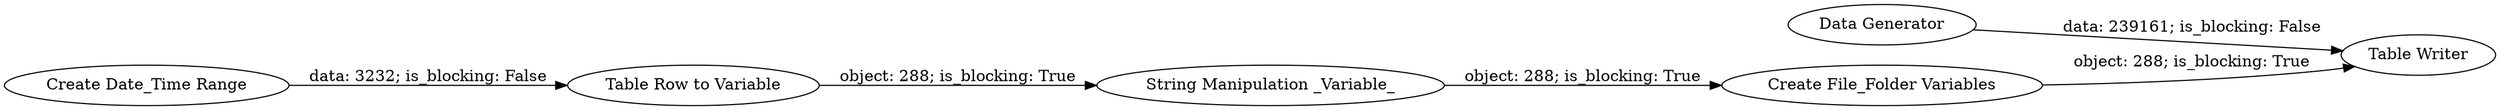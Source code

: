 digraph {
	"1887330419700528208_5" [label="Data Generator"]
	"1887330419700528208_7" [label="Table Row to Variable"]
	"1887330419700528208_6" [label="Create Date_Time Range"]
	"1887330419700528208_4" [label="Table Writer"]
	"1887330419700528208_2" [label="String Manipulation _Variable_"]
	"1887330419700528208_3" [label="Create File_Folder Variables"]
	"1887330419700528208_7" -> "1887330419700528208_2" [label="object: 288; is_blocking: True"]
	"1887330419700528208_6" -> "1887330419700528208_7" [label="data: 3232; is_blocking: False"]
	"1887330419700528208_5" -> "1887330419700528208_4" [label="data: 239161; is_blocking: False"]
	"1887330419700528208_2" -> "1887330419700528208_3" [label="object: 288; is_blocking: True"]
	"1887330419700528208_3" -> "1887330419700528208_4" [label="object: 288; is_blocking: True"]
	rankdir=LR
}
